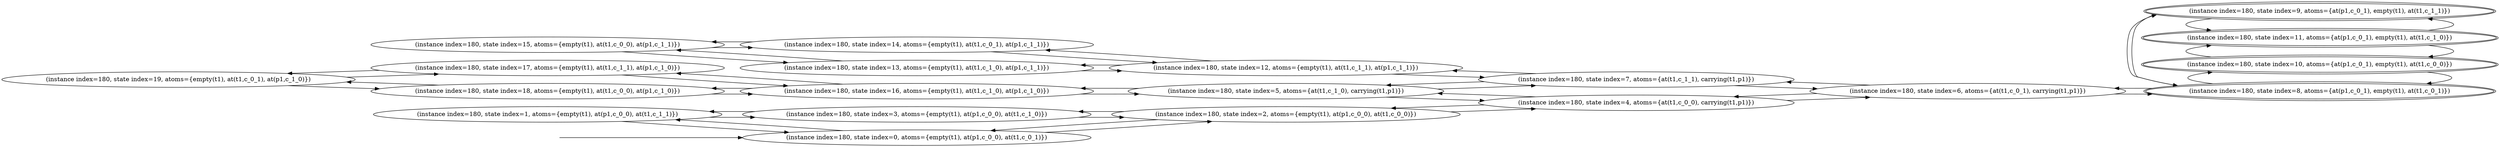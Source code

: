 digraph {
rankdir="LR"
s19[label="(instance index=180, state index=19, atoms={empty(t1), at(t1,c_0_1), at(p1,c_1_0)})"]
s15[label="(instance index=180, state index=15, atoms={empty(t1), at(t1,c_0_0), at(p1,c_1_1)})"]
s18[label="(instance index=180, state index=18, atoms={empty(t1), at(t1,c_0_0), at(p1,c_1_0)})"]
s17[label="(instance index=180, state index=17, atoms={empty(t1), at(t1,c_1_1), at(p1,c_1_0)})"]
s1[label="(instance index=180, state index=1, atoms={empty(t1), at(p1,c_0_0), at(t1,c_1_1)})"]
s14[label="(instance index=180, state index=14, atoms={empty(t1), at(t1,c_0_1), at(p1,c_1_1)})"]
s13[label="(instance index=180, state index=13, atoms={empty(t1), at(t1,c_1_0), at(p1,c_1_1)})"]
s0[label="(instance index=180, state index=0, atoms={empty(t1), at(p1,c_0_0), at(t1,c_0_1)})"]
s3[label="(instance index=180, state index=3, atoms={empty(t1), at(p1,c_0_0), at(t1,c_1_0)})"]
s16[label="(instance index=180, state index=16, atoms={empty(t1), at(t1,c_1_0), at(p1,c_1_0)})"]
s2[label="(instance index=180, state index=2, atoms={empty(t1), at(p1,c_0_0), at(t1,c_0_0)})"]
s5[label="(instance index=180, state index=5, atoms={at(t1,c_1_0), carrying(t1,p1)})"]
s12[label="(instance index=180, state index=12, atoms={empty(t1), at(t1,c_1_1), at(p1,c_1_1)})"]
s4[label="(instance index=180, state index=4, atoms={at(t1,c_0_0), carrying(t1,p1)})"]
s7[label="(instance index=180, state index=7, atoms={at(t1,c_1_1), carrying(t1,p1)})"]
s6[label="(instance index=180, state index=6, atoms={at(t1,c_0_1), carrying(t1,p1)})"]
s11[peripheries=2,label="(instance index=180, state index=11, atoms={at(p1,c_0_1), empty(t1), at(t1,c_1_0)})"]
s10[peripheries=2,label="(instance index=180, state index=10, atoms={at(p1,c_0_1), empty(t1), at(t1,c_0_0)})"]
s9[peripheries=2,label="(instance index=180, state index=9, atoms={at(p1,c_0_1), empty(t1), at(t1,c_1_1)})"]
s8[peripheries=2,label="(instance index=180, state index=8, atoms={at(p1,c_0_1), empty(t1), at(t1,c_0_1)})"]
Dangling [ label = "", style = invis ]
{ rank = same; Dangling }
Dangling -> s0
{ rank = same; s0}
{ rank = same; s15,s18,s17,s1}
{ rank = same; s14,s13,s0,s3,s16}
{ rank = same; s2,s5,s12}
{ rank = same; s4,s7}
{ rank = same; s6}
{ rank = same; s11,s10,s9,s8}
{
s19->s18
s19->s17
}
{
s15->s14
s15->s13
s18->s19
s18->s16
s17->s19
s17->s16
s1->s3
s1->s0
}
{
s14->s15
s14->s12
s13->s15
s13->s12
s0->s2
s0->s1
s3->s2
s3->s1
s16->s18
s16->s5
s16->s17
}
{
s2->s4
s2->s3
s2->s0
s5->s7
s5->s4
s5->s16
s12->s14
s12->s7
s12->s13
}
{
s4->s6
s4->s5
s4->s2
s7->s5
s7->s6
s7->s12
}
{
s6->s7
s6->s4
s6->s8
}
{
s11->s10
s11->s9
s10->s11
s10->s8
s9->s11
s9->s8
s8->s10
s8->s6
s8->s9
}
}
